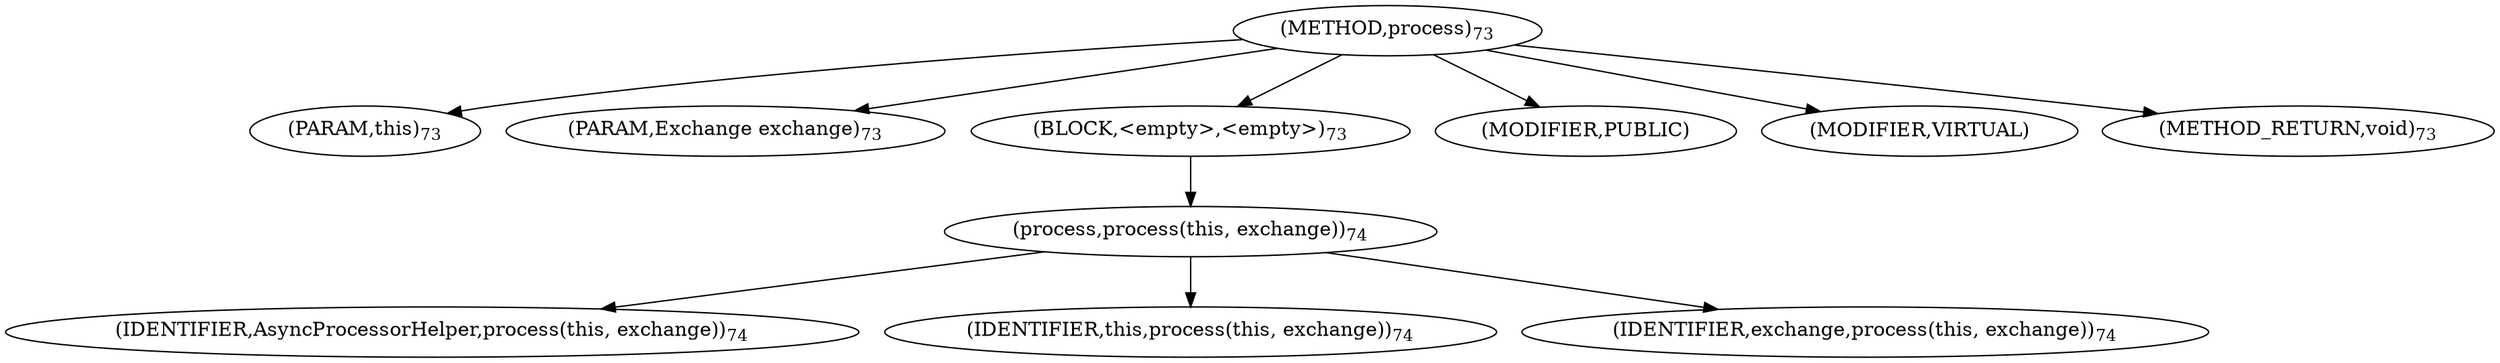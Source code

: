 digraph "process" {  
"164" [label = <(METHOD,process)<SUB>73</SUB>> ]
"20" [label = <(PARAM,this)<SUB>73</SUB>> ]
"165" [label = <(PARAM,Exchange exchange)<SUB>73</SUB>> ]
"166" [label = <(BLOCK,&lt;empty&gt;,&lt;empty&gt;)<SUB>73</SUB>> ]
"167" [label = <(process,process(this, exchange))<SUB>74</SUB>> ]
"168" [label = <(IDENTIFIER,AsyncProcessorHelper,process(this, exchange))<SUB>74</SUB>> ]
"19" [label = <(IDENTIFIER,this,process(this, exchange))<SUB>74</SUB>> ]
"169" [label = <(IDENTIFIER,exchange,process(this, exchange))<SUB>74</SUB>> ]
"170" [label = <(MODIFIER,PUBLIC)> ]
"171" [label = <(MODIFIER,VIRTUAL)> ]
"172" [label = <(METHOD_RETURN,void)<SUB>73</SUB>> ]
  "164" -> "20" 
  "164" -> "165" 
  "164" -> "166" 
  "164" -> "170" 
  "164" -> "171" 
  "164" -> "172" 
  "166" -> "167" 
  "167" -> "168" 
  "167" -> "19" 
  "167" -> "169" 
}

